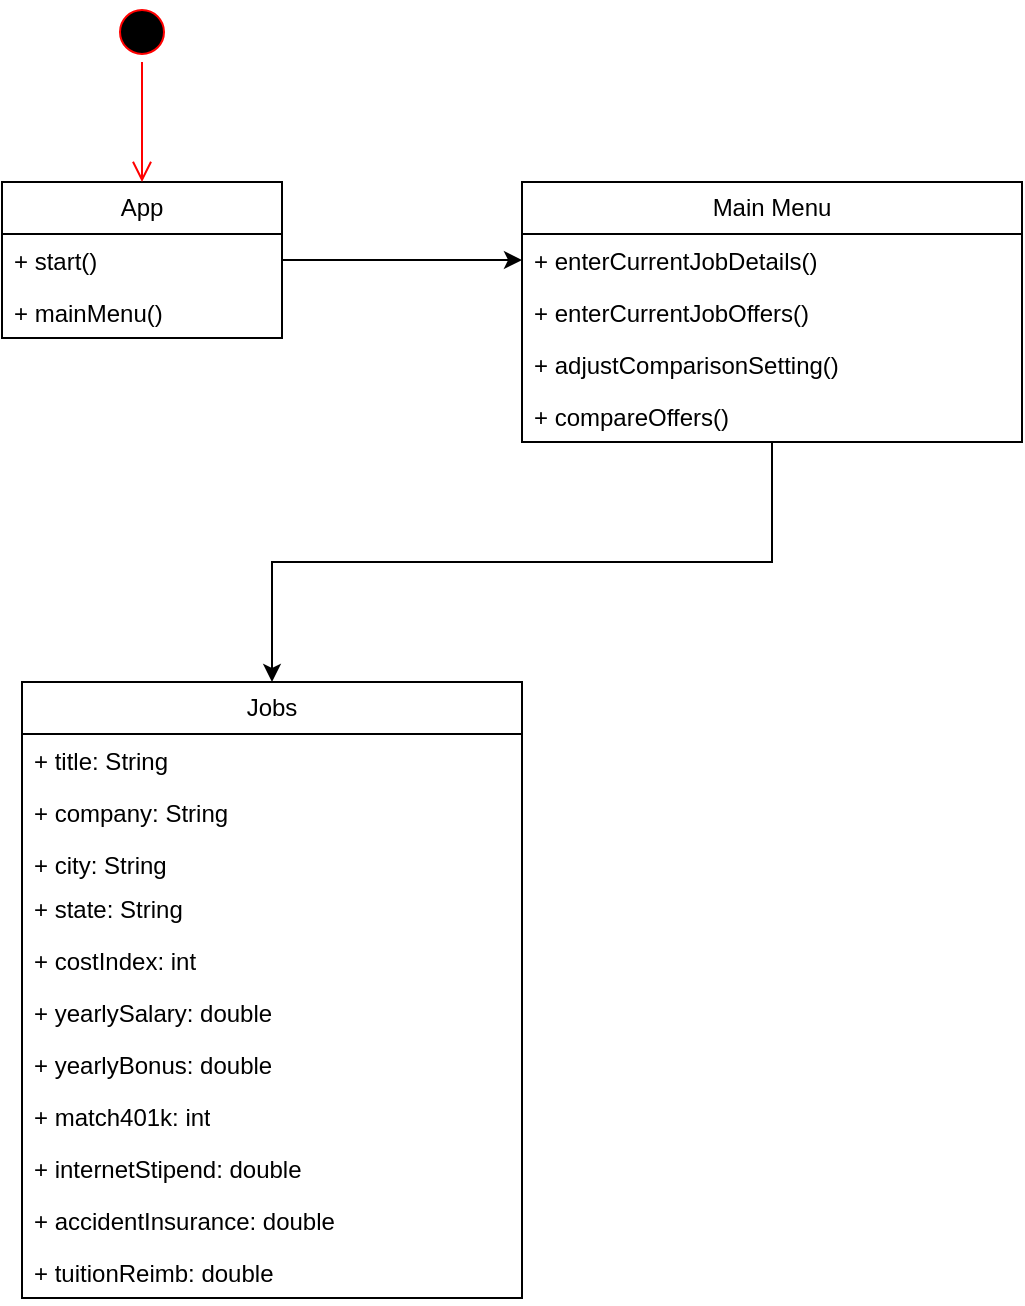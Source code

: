 <mxfile version="28.2.3">
  <diagram id="C5RBs43oDa-KdzZeNtuy" name="Page-1">
    <mxGraphModel dx="2066" dy="1111" grid="1" gridSize="10" guides="1" tooltips="1" connect="1" arrows="1" fold="1" page="1" pageScale="1" pageWidth="827" pageHeight="1169" math="0" shadow="0">
      <root>
        <mxCell id="WIyWlLk6GJQsqaUBKTNV-0" />
        <mxCell id="WIyWlLk6GJQsqaUBKTNV-1" parent="WIyWlLk6GJQsqaUBKTNV-0" />
        <mxCell id="sAvWZunzpvGFPDSuENTy-4" value="App" style="swimlane;fontStyle=0;childLayout=stackLayout;horizontal=1;startSize=26;fillColor=none;horizontalStack=0;resizeParent=1;resizeParentMax=0;resizeLast=0;collapsible=1;marginBottom=0;whiteSpace=wrap;html=1;" vertex="1" parent="WIyWlLk6GJQsqaUBKTNV-1">
          <mxGeometry x="60" y="280" width="140" height="78" as="geometry" />
        </mxCell>
        <mxCell id="sAvWZunzpvGFPDSuENTy-5" value="+ start()" style="text;strokeColor=none;fillColor=none;align=left;verticalAlign=top;spacingLeft=4;spacingRight=4;overflow=hidden;rotatable=0;points=[[0,0.5],[1,0.5]];portConstraint=eastwest;whiteSpace=wrap;html=1;" vertex="1" parent="sAvWZunzpvGFPDSuENTy-4">
          <mxGeometry y="26" width="140" height="26" as="geometry" />
        </mxCell>
        <mxCell id="sAvWZunzpvGFPDSuENTy-6" value="+ mainMenu()" style="text;strokeColor=none;fillColor=none;align=left;verticalAlign=top;spacingLeft=4;spacingRight=4;overflow=hidden;rotatable=0;points=[[0,0.5],[1,0.5]];portConstraint=eastwest;whiteSpace=wrap;html=1;" vertex="1" parent="sAvWZunzpvGFPDSuENTy-4">
          <mxGeometry y="52" width="140" height="26" as="geometry" />
        </mxCell>
        <mxCell id="sAvWZunzpvGFPDSuENTy-8" value="" style="ellipse;html=1;shape=startState;fillColor=#000000;strokeColor=#ff0000;" vertex="1" parent="WIyWlLk6GJQsqaUBKTNV-1">
          <mxGeometry x="115" y="190" width="30" height="30" as="geometry" />
        </mxCell>
        <mxCell id="sAvWZunzpvGFPDSuENTy-9" value="" style="edgeStyle=orthogonalEdgeStyle;html=1;verticalAlign=bottom;endArrow=open;endSize=8;strokeColor=#ff0000;rounded=0;" edge="1" source="sAvWZunzpvGFPDSuENTy-8" parent="WIyWlLk6GJQsqaUBKTNV-1">
          <mxGeometry relative="1" as="geometry">
            <mxPoint x="130" y="280" as="targetPoint" />
          </mxGeometry>
        </mxCell>
        <mxCell id="sAvWZunzpvGFPDSuENTy-31" value="" style="edgeStyle=orthogonalEdgeStyle;rounded=0;orthogonalLoop=1;jettySize=auto;html=1;" edge="1" parent="WIyWlLk6GJQsqaUBKTNV-1" source="sAvWZunzpvGFPDSuENTy-10" target="sAvWZunzpvGFPDSuENTy-26">
          <mxGeometry relative="1" as="geometry" />
        </mxCell>
        <mxCell id="sAvWZunzpvGFPDSuENTy-10" value="Main Menu" style="swimlane;fontStyle=0;childLayout=stackLayout;horizontal=1;startSize=26;fillColor=none;horizontalStack=0;resizeParent=1;resizeParentMax=0;resizeLast=0;collapsible=1;marginBottom=0;whiteSpace=wrap;html=1;" vertex="1" parent="WIyWlLk6GJQsqaUBKTNV-1">
          <mxGeometry x="320" y="280" width="250" height="130" as="geometry" />
        </mxCell>
        <mxCell id="sAvWZunzpvGFPDSuENTy-11" value="+ enterCurrentJobDetails()" style="text;strokeColor=none;fillColor=none;align=left;verticalAlign=top;spacingLeft=4;spacingRight=4;overflow=hidden;rotatable=0;points=[[0,0.5],[1,0.5]];portConstraint=eastwest;whiteSpace=wrap;html=1;" vertex="1" parent="sAvWZunzpvGFPDSuENTy-10">
          <mxGeometry y="26" width="250" height="26" as="geometry" />
        </mxCell>
        <mxCell id="sAvWZunzpvGFPDSuENTy-12" value="+ enterCurrentJobOffers()" style="text;strokeColor=none;fillColor=none;align=left;verticalAlign=top;spacingLeft=4;spacingRight=4;overflow=hidden;rotatable=0;points=[[0,0.5],[1,0.5]];portConstraint=eastwest;whiteSpace=wrap;html=1;" vertex="1" parent="sAvWZunzpvGFPDSuENTy-10">
          <mxGeometry y="52" width="250" height="26" as="geometry" />
        </mxCell>
        <mxCell id="sAvWZunzpvGFPDSuENTy-17" value="+ adjustComparisonSetting()" style="text;strokeColor=none;fillColor=none;align=left;verticalAlign=top;spacingLeft=4;spacingRight=4;overflow=hidden;rotatable=0;points=[[0,0.5],[1,0.5]];portConstraint=eastwest;whiteSpace=wrap;html=1;" vertex="1" parent="sAvWZunzpvGFPDSuENTy-10">
          <mxGeometry y="78" width="250" height="26" as="geometry" />
        </mxCell>
        <mxCell id="sAvWZunzpvGFPDSuENTy-13" value="+ compareOffers()" style="text;strokeColor=none;fillColor=none;align=left;verticalAlign=top;spacingLeft=4;spacingRight=4;overflow=hidden;rotatable=0;points=[[0,0.5],[1,0.5]];portConstraint=eastwest;whiteSpace=wrap;html=1;" vertex="1" parent="sAvWZunzpvGFPDSuENTy-10">
          <mxGeometry y="104" width="250" height="26" as="geometry" />
        </mxCell>
        <mxCell id="sAvWZunzpvGFPDSuENTy-19" style="edgeStyle=orthogonalEdgeStyle;rounded=0;orthogonalLoop=1;jettySize=auto;html=1;exitX=1;exitY=0.5;exitDx=0;exitDy=0;entryX=0;entryY=0.5;entryDx=0;entryDy=0;" edge="1" parent="WIyWlLk6GJQsqaUBKTNV-1" source="sAvWZunzpvGFPDSuENTy-5" target="sAvWZunzpvGFPDSuENTy-11">
          <mxGeometry relative="1" as="geometry" />
        </mxCell>
        <mxCell id="sAvWZunzpvGFPDSuENTy-26" value="Jobs" style="swimlane;fontStyle=0;childLayout=stackLayout;horizontal=1;startSize=26;fillColor=none;horizontalStack=0;resizeParent=1;resizeParentMax=0;resizeLast=0;collapsible=1;marginBottom=0;whiteSpace=wrap;html=1;" vertex="1" parent="WIyWlLk6GJQsqaUBKTNV-1">
          <mxGeometry x="70" y="530" width="250" height="308" as="geometry" />
        </mxCell>
        <mxCell id="sAvWZunzpvGFPDSuENTy-27" value="+ title: String" style="text;strokeColor=none;fillColor=none;align=left;verticalAlign=top;spacingLeft=4;spacingRight=4;overflow=hidden;rotatable=0;points=[[0,0.5],[1,0.5]];portConstraint=eastwest;whiteSpace=wrap;html=1;" vertex="1" parent="sAvWZunzpvGFPDSuENTy-26">
          <mxGeometry y="26" width="250" height="26" as="geometry" />
        </mxCell>
        <mxCell id="sAvWZunzpvGFPDSuENTy-28" value="+ company: String" style="text;strokeColor=none;fillColor=none;align=left;verticalAlign=top;spacingLeft=4;spacingRight=4;overflow=hidden;rotatable=0;points=[[0,0.5],[1,0.5]];portConstraint=eastwest;whiteSpace=wrap;html=1;" vertex="1" parent="sAvWZunzpvGFPDSuENTy-26">
          <mxGeometry y="52" width="250" height="26" as="geometry" />
        </mxCell>
        <mxCell id="sAvWZunzpvGFPDSuENTy-29" value="+ city: String" style="text;strokeColor=none;fillColor=none;align=left;verticalAlign=top;spacingLeft=4;spacingRight=4;overflow=hidden;rotatable=0;points=[[0,0.5],[1,0.5]];portConstraint=eastwest;whiteSpace=wrap;html=1;" vertex="1" parent="sAvWZunzpvGFPDSuENTy-26">
          <mxGeometry y="78" width="250" height="22" as="geometry" />
        </mxCell>
        <mxCell id="sAvWZunzpvGFPDSuENTy-32" value="+ state: String" style="text;strokeColor=none;fillColor=none;align=left;verticalAlign=top;spacingLeft=4;spacingRight=4;overflow=hidden;rotatable=0;points=[[0,0.5],[1,0.5]];portConstraint=eastwest;whiteSpace=wrap;html=1;" vertex="1" parent="sAvWZunzpvGFPDSuENTy-26">
          <mxGeometry y="100" width="250" height="26" as="geometry" />
        </mxCell>
        <mxCell id="sAvWZunzpvGFPDSuENTy-33" value="+ costIndex: int" style="text;strokeColor=none;fillColor=none;align=left;verticalAlign=top;spacingLeft=4;spacingRight=4;overflow=hidden;rotatable=0;points=[[0,0.5],[1,0.5]];portConstraint=eastwest;whiteSpace=wrap;html=1;" vertex="1" parent="sAvWZunzpvGFPDSuENTy-26">
          <mxGeometry y="126" width="250" height="26" as="geometry" />
        </mxCell>
        <mxCell id="sAvWZunzpvGFPDSuENTy-34" value="+ yearlySalary: double" style="text;strokeColor=none;fillColor=none;align=left;verticalAlign=top;spacingLeft=4;spacingRight=4;overflow=hidden;rotatable=0;points=[[0,0.5],[1,0.5]];portConstraint=eastwest;whiteSpace=wrap;html=1;" vertex="1" parent="sAvWZunzpvGFPDSuENTy-26">
          <mxGeometry y="152" width="250" height="26" as="geometry" />
        </mxCell>
        <mxCell id="sAvWZunzpvGFPDSuENTy-30" value="+ yearlyBonus: double" style="text;strokeColor=none;fillColor=none;align=left;verticalAlign=top;spacingLeft=4;spacingRight=4;overflow=hidden;rotatable=0;points=[[0,0.5],[1,0.5]];portConstraint=eastwest;whiteSpace=wrap;html=1;" vertex="1" parent="sAvWZunzpvGFPDSuENTy-26">
          <mxGeometry y="178" width="250" height="26" as="geometry" />
        </mxCell>
        <mxCell id="sAvWZunzpvGFPDSuENTy-35" value="+ match401k: int" style="text;strokeColor=none;fillColor=none;align=left;verticalAlign=top;spacingLeft=4;spacingRight=4;overflow=hidden;rotatable=0;points=[[0,0.5],[1,0.5]];portConstraint=eastwest;whiteSpace=wrap;html=1;" vertex="1" parent="sAvWZunzpvGFPDSuENTy-26">
          <mxGeometry y="204" width="250" height="26" as="geometry" />
        </mxCell>
        <mxCell id="sAvWZunzpvGFPDSuENTy-36" value="+ internetStipend: double" style="text;strokeColor=none;fillColor=none;align=left;verticalAlign=top;spacingLeft=4;spacingRight=4;overflow=hidden;rotatable=0;points=[[0,0.5],[1,0.5]];portConstraint=eastwest;whiteSpace=wrap;html=1;" vertex="1" parent="sAvWZunzpvGFPDSuENTy-26">
          <mxGeometry y="230" width="250" height="26" as="geometry" />
        </mxCell>
        <mxCell id="sAvWZunzpvGFPDSuENTy-37" value="+ accidentInsurance: double" style="text;strokeColor=none;fillColor=none;align=left;verticalAlign=top;spacingLeft=4;spacingRight=4;overflow=hidden;rotatable=0;points=[[0,0.5],[1,0.5]];portConstraint=eastwest;whiteSpace=wrap;html=1;" vertex="1" parent="sAvWZunzpvGFPDSuENTy-26">
          <mxGeometry y="256" width="250" height="26" as="geometry" />
        </mxCell>
        <mxCell id="sAvWZunzpvGFPDSuENTy-38" value="+ tuitionReimb: double" style="text;strokeColor=none;fillColor=none;align=left;verticalAlign=top;spacingLeft=4;spacingRight=4;overflow=hidden;rotatable=0;points=[[0,0.5],[1,0.5]];portConstraint=eastwest;whiteSpace=wrap;html=1;" vertex="1" parent="sAvWZunzpvGFPDSuENTy-26">
          <mxGeometry y="282" width="250" height="26" as="geometry" />
        </mxCell>
      </root>
    </mxGraphModel>
  </diagram>
</mxfile>
